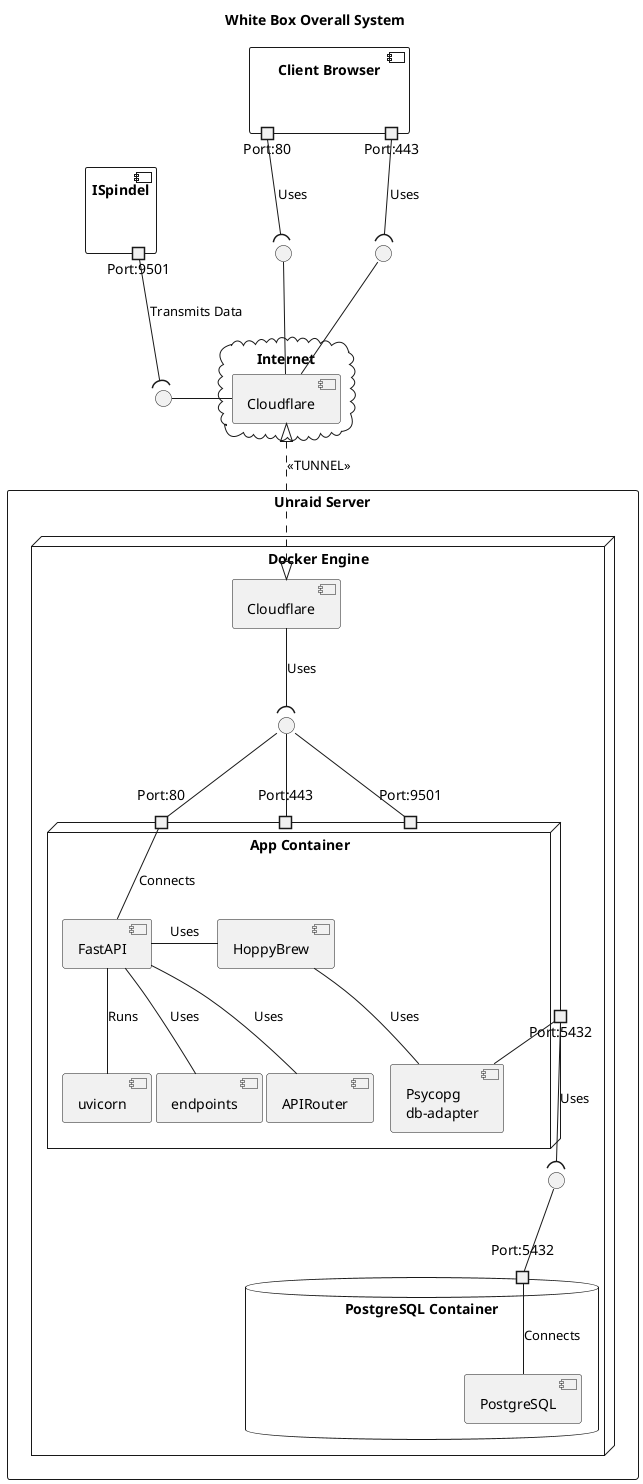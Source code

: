 @startuml 04-white-box-overall-system

title White Box Overall System

interface " " as I01
interface " " as I02
interface " " as I03

component "Client Browser" as ClientBrowser{
    portout "Port:80" as ClientPort80
    portout "Port:443" as ClientPort443
}
component "ISpindel" as ISpindel{
    portout "Port:9501" as ISpindel_port
}

cloud "Internet" {
    component "Cloudflare" as cloudflare
}

ClientPort80 -down-( I01 : Uses
I01 -down- cloudflare 

ClientPort443 -down-( I02 : Uses
I02 -down- cloudflare

ISpindel_port --( I03 : Transmits Data
I03 - cloudflare 




rectangle "Unraid Server" {
    node "Docker Engine" {
        component "Cloudflare" as CloudflareTunnel

        cloudflare <|..|> CloudflareTunnel : <<TUNNEL>>

        node "App Container" as Application_Container {
            component "HoppyBrew" as HoppyBrew
            component "Psycopg\ndb-adapter" as db_adapter
            component "FastAPI" as api
            component "uvicorn" as uvicorn
            component "endpoints" as endpoints
            component "APIRouter" as APIRouter

            portin "Port:80" as port80
            portin "Port:443" as port443
            portin "Port:9501" as port9501
            portout "Port:5432" as port5432
            

            api - HoppyBrew : Uses
            HoppyBrew -- db_adapter : Uses
            api -- uvicorn  : Runs
            api -- endpoints  : Uses
            api -- APIRouter  : Uses

            
            port80 -down- api : Connects
            db_adapter -down- port5432 : Connects
        }

        interface " " as I04
        CloudflareTunnel --( I04 : Uses
        I04 -- port80
        I04 -- port443
        I04 -- port9501

        database "PostgreSQL Container" {
            component "PostgreSQL" as PostgreSQL
            portin "Port:5432" as PostgreSQL_port5432
            PostgreSQL_port5432 - PostgreSQL : Connects
        }

        interface " " as I05
        port5432 -down-( I05 : Uses
        I05 -down- PostgreSQL_port5432
    }
}
@enduml